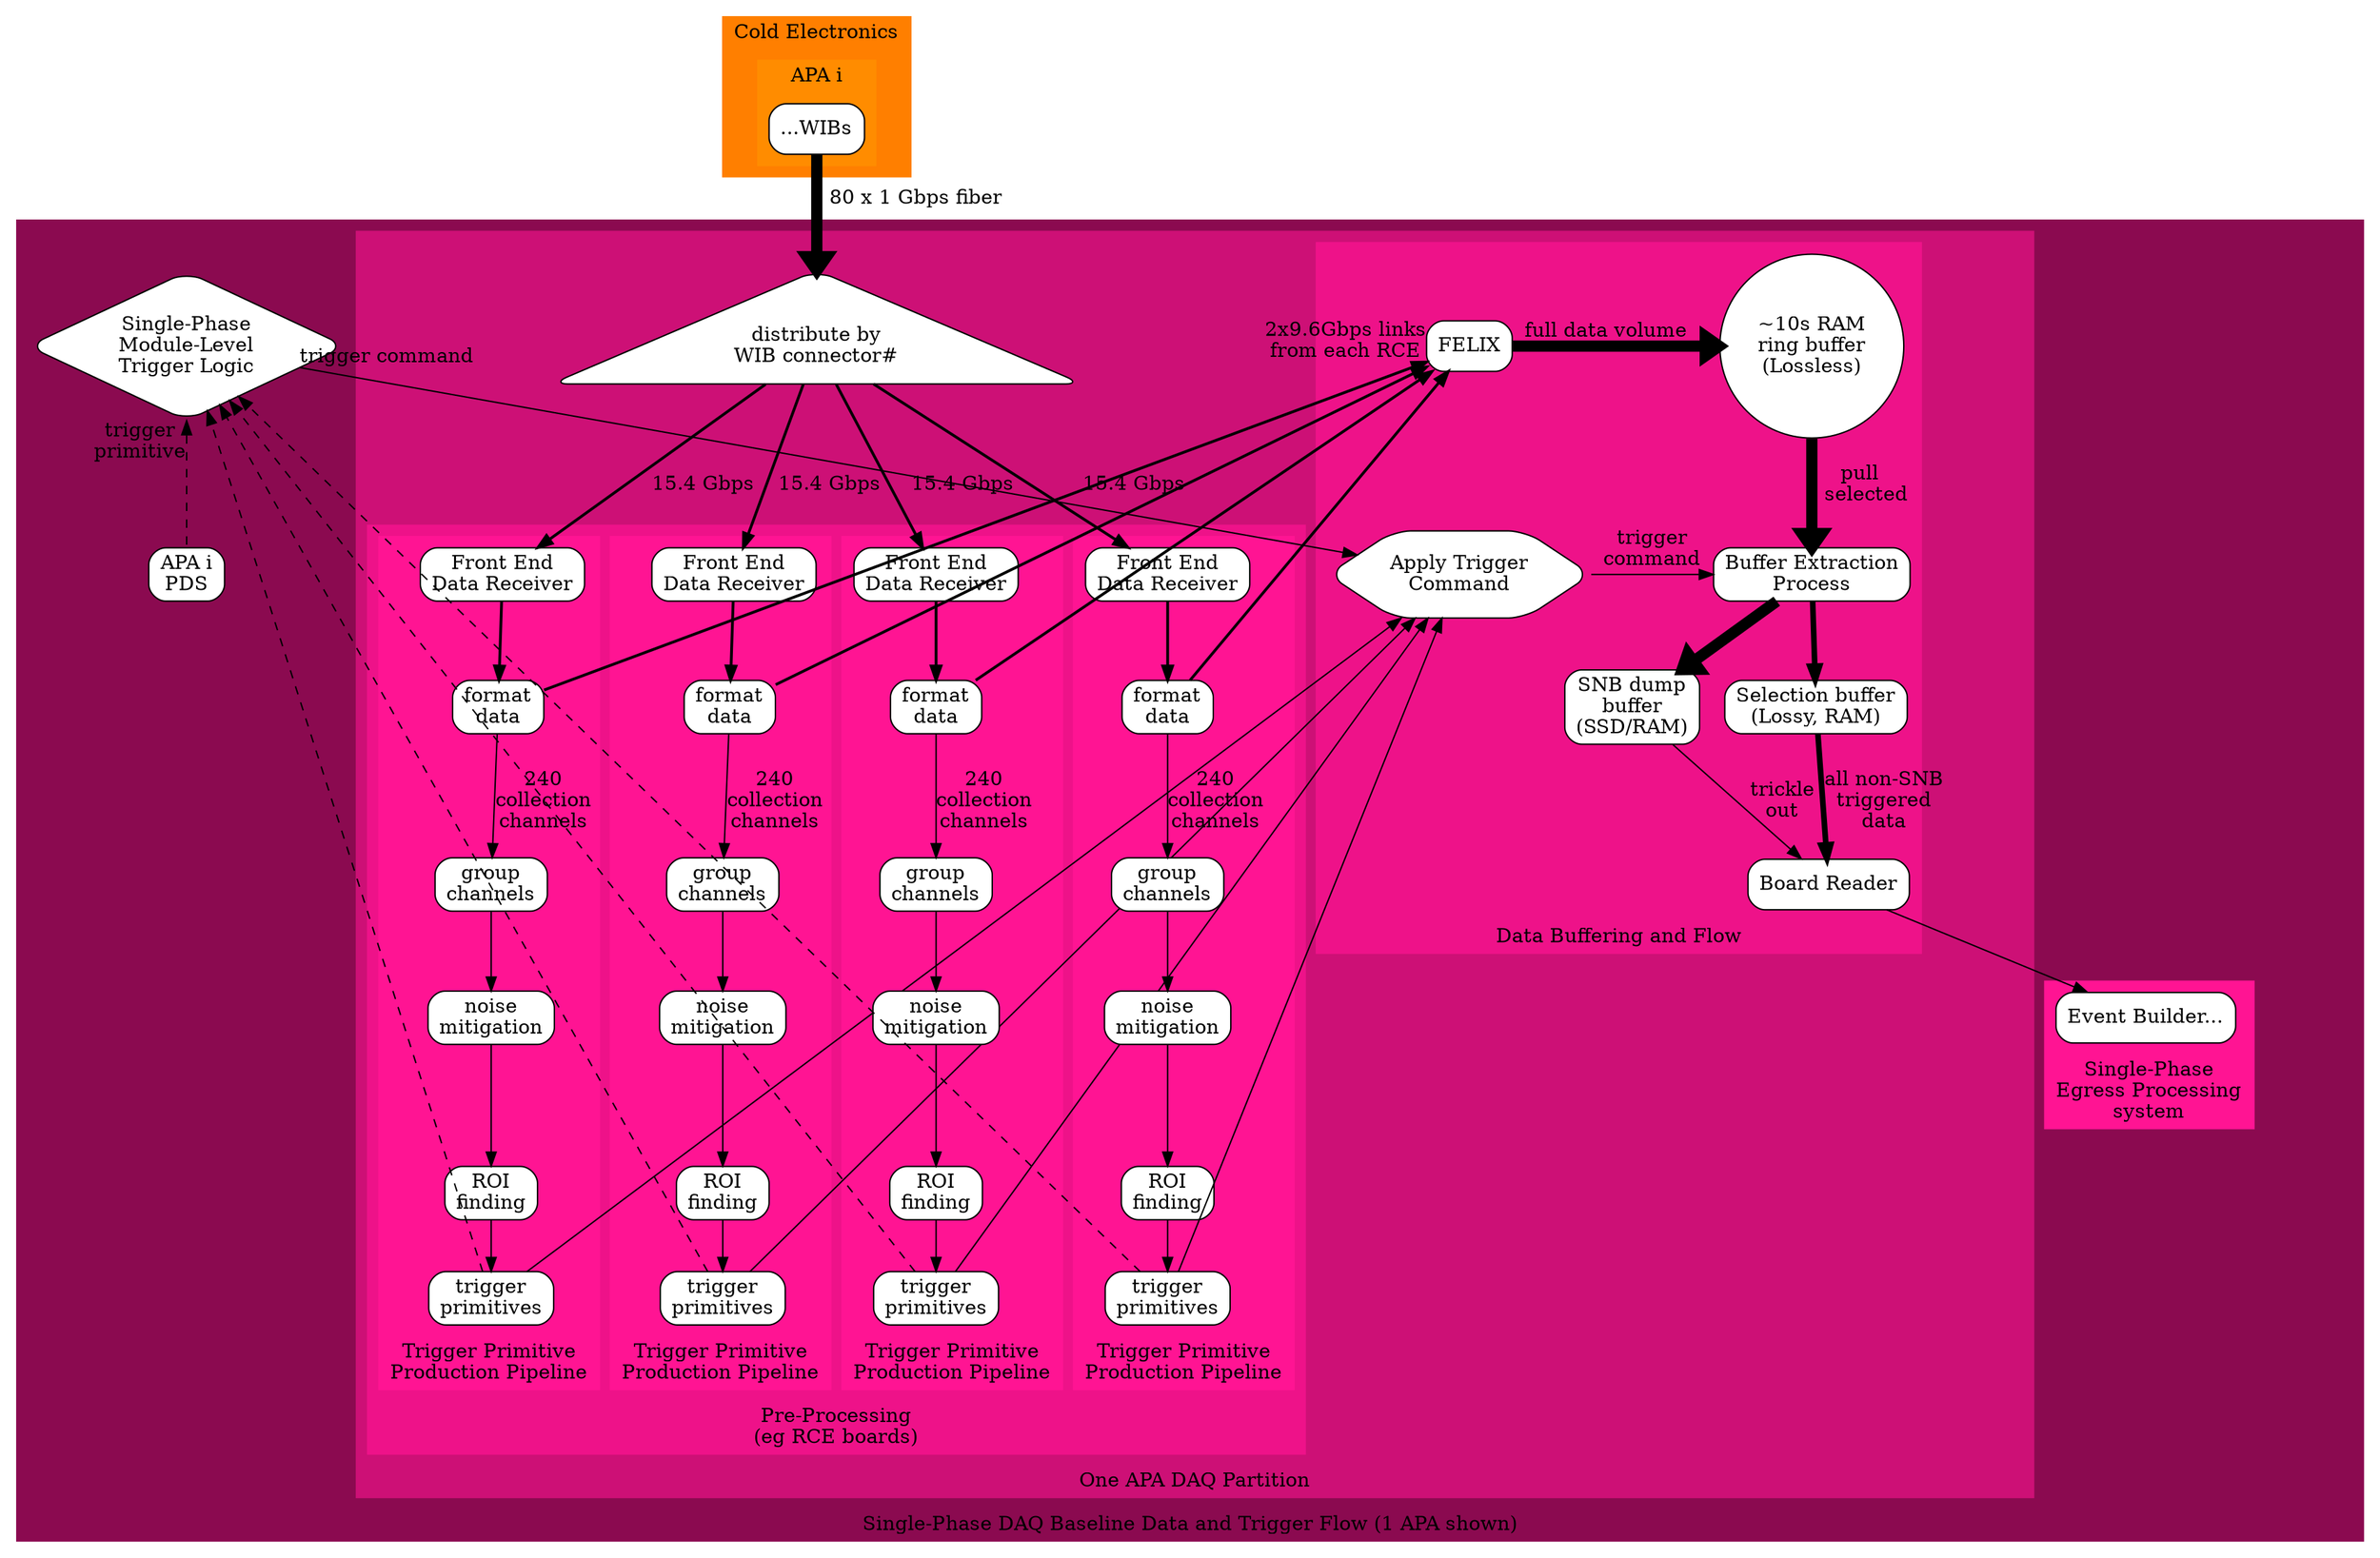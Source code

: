 digraph hybrid {
        node [style="rounded,filled",color=black,shape=box,fillcolor=white];
        graph [style=filled, splines=line, overlap=false];

        subgraph cluster_ce {
                label="Cold Electronics";
                graph[color=darkorange1];
                subgraph cluster_ceapa {
                        label="APA i";
                        graph[color=darkorange];
                        WIB[label="...WIBs"];
                }
        }

        subgraph cluster_daq {
                label="Single-Phase DAQ Baseline Data and Trigger Flow (1 APA shown)";
                labelloc=bottom;
                graph[color=deeppink4];                

               trig[shape=diamond,label="Single-Phase\nModule-Level\nTrigger Logic"];
                pds[label="APA i\nPDS"];

                subgraph cluster_apa {
                        label="One APA DAQ Partition";
                        graph[color=deeppink3];

                        start[shape=triangle,label="distribute by\nWIB connector#"];

                        subgraph cluster_pp1 {
                                label="Pre-Processing\n(eg RCE boards)";
                                graph[color=deeppink2];                                
                                subgraph cluster_pipe1 {
                                        graph[color=deeppink1];
                                        label="Trigger Primitive\nProduction Pipeline";
                                        fe1[label="Front End\nData Receiver"];

                                        form1[label="format\ndata",group=fulldata];
                                        groupch1[label="group\nchannels"];
                                        noise1[label="noise\nmitigation"];
                                        roi1[label="ROI\nfinding"];
                                        tp1[label="trigger\nprimitives"];
                                }

                                subgraph cluster_pipe2 {
                                        graph[color=deeppink1];
                                        label="Trigger Primitive\nProduction Pipeline";

                                        fe2[label="Front End\nData Receiver"];
                                        form2[label="format\ndata",group=fulldata];
                                        groupch2[label="group\nchannels"];
                                        noise2[label="noise\nmitigation"];
                                        roi2[label="ROI\nfinding"];
                                        tp2[label="trigger\nprimitives"];
                                }
                                subgraph cluster_pipe3 {
                                        graph[color=deeppink1];
                                        label="Trigger Primitive\nProduction Pipeline";

                                        fe3[label="Front End\nData Receiver"];
                                        form3[label="format\ndata",group=fulldata];
                                        groupch3[label="group\nchannels"];
                                        noise3[label="noise\nmitigation"];
                                        roi3[label="ROI\nfinding"];
                                        tp3[label="trigger\nprimitives"];
                                }
                                subgraph cluster_pipe4 {
                                        graph[color=deeppink1];
                                        label="Trigger Primitive\nProduction Pipeline";

                                        fe4[label="Front End\nData Receiver"];
                                        form4[label="format\ndata",group=fulldata];
                                        groupch4[label="group\nchannels"];
                                        noise4[label="noise\nmitigation"];
                                        roi4[label="ROI\nfinding"];
                                        tp4[label="trigger\nprimitives"];
                                }
                        }
                        subgraph cluster_df {
                                label="Data Buffering and Flow";
                                graph[color=deeppink2];                                

                                felix[label="FELIX",group=fulldata];
                                buf[shape=circle,label="~10s RAM\nring buffer\n(Lossless)"];
                                extraction[label="Buffer Extraction\nProcess"];
                                snb[label="SNB dump\nbuffer\n(SSD/RAM)"];
                                sel[label="Selection buffer\n(Lossy, RAM)"];
                                ro[shape=hexagon,label="Apply Trigger\nCommand"];
                                br[label="Board Reader",group=artdaq];

                                {rank=same felix, buf}
                                {rank=same extraction, ro}
                                {rank=same snb, sel}
                        }
                }
                subgraph cluster_eb {
                        label="Single-Phase\nEgress Processing\nsystem";
                        graph[color=deeppink1];

                        eb[label="Event Builder...",group=artdaq];
                }
        }
        // Full data
        edge[penwidth=8];

        WIB->start[label="  80 x 1 Gbps fiber"];


        felix->buf[label="full data volume   "];
        buf->extraction[label="pull\n  selected"];
        extraction->snb;

        
        // collection plane data
        edge[penwidth=4];


        // reduced data
        edge[pendwidth=2]

        extraction->sel;
        sel->br[label="all non-SNB\ntriggered\ndata"];
        
        // per rece
        edge[penwidth=2];
        
        start->fe1[label=" 15.4 Gbps"];
        start->fe2[label=" 15.4 Gbps"];
        start->fe3[label=" 15.4 Gbps"];
        start->fe4[label=" 15.4 Gbps"];

        fe1->form1;
        fe2->form2;
        fe3->form3;
        fe4->form4;

        form1->felix[constraint=false,headlabel="2x9.6Gbps links\nfrom each RCE"];
        form2->felix[constraint=false];
        form3->felix[constraint=false];
        form4->felix[constraint=false];

        // per rce collection channel pipeline 
        edge[penwidth=1];
        form1->groupch1[label="240\ncollection\nchannels"];
        form2->groupch2[label="240\ncollection\nchannels"];
        form3->groupch3[label="240\ncollection\nchannels"];
        form4->groupch4[label="240\ncollection\nchannels"];

        groupch1->noise1->roi1->tp1;
        groupch2->noise2->roi2->tp2;
        groupch3->noise3->roi3->tp3;
        groupch4->noise4->roi4->tp4;

        // egress
        br->eb;

        eb;

        // trickle
        edge[penwidth=1,style=solid];
        snb->br[label="trickle\nout"];

        

        // trigger primitive
        edge[penwidth=1,style=dashed];

        tp1->trig[constraint=false];
        tp2->trig[constraint=false];
        tp3->trig[constraint=false];
        tp4->trig[constraint=false];

        trig->pds[dir=back,taillabel="trigger\nprimitive"];
       

        // trigger command
        edge[style=solid];

        trig->ro[taillabel="trigger command",constraint=false];


        ro->extraction[label="trigger\ncommand"];


        tp1->ro[constraint=false];
        tp2->ro[constraint=false];
        tp3->ro[constraint=false];
        tp4->ro[constraint=false];

        
        
        // influence layout
        edge[style=invis];

        
        
}